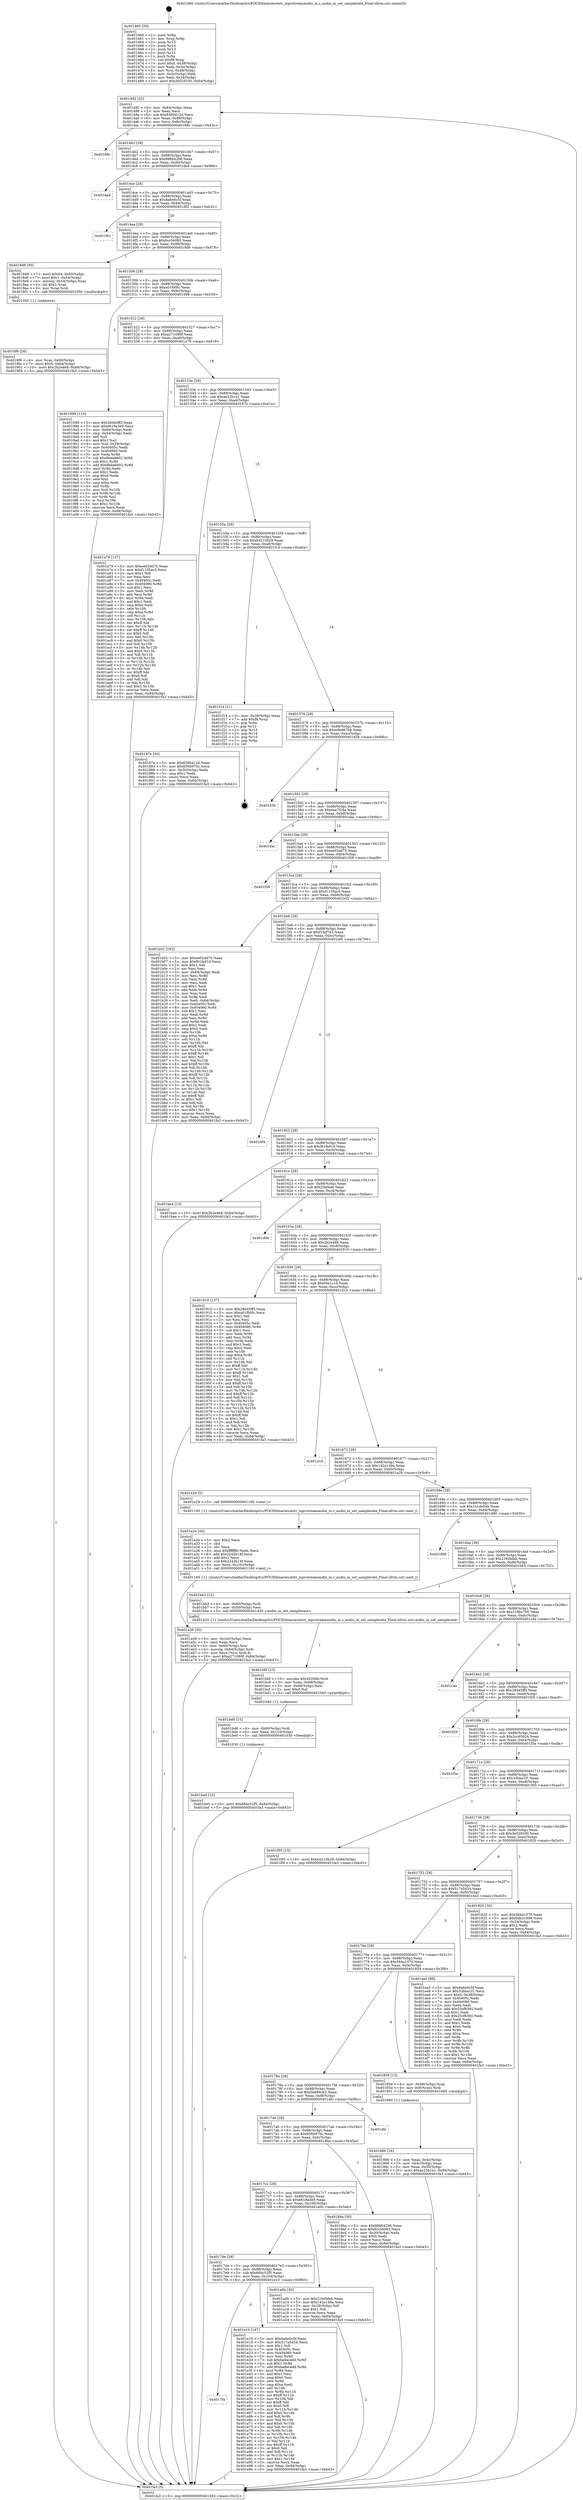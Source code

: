 digraph "0x401460" {
  label = "0x401460 (/mnt/c/Users/mathe/Desktop/tcc/POCII/binaries/extr_mpvstreamaudio_in.c_audio_in_set_samplerate_Final-ollvm.out::main(0))"
  labelloc = "t"
  node[shape=record]

  Entry [label="",width=0.3,height=0.3,shape=circle,fillcolor=black,style=filled]
  "0x401492" [label="{
     0x401492 [32]\l
     | [instrs]\l
     &nbsp;&nbsp;0x401492 \<+6\>: mov -0x84(%rbp),%eax\l
     &nbsp;&nbsp;0x401498 \<+2\>: mov %eax,%ecx\l
     &nbsp;&nbsp;0x40149a \<+6\>: sub $0x8380412d,%ecx\l
     &nbsp;&nbsp;0x4014a0 \<+6\>: mov %eax,-0x88(%rbp)\l
     &nbsp;&nbsp;0x4014a6 \<+6\>: mov %ecx,-0x8c(%rbp)\l
     &nbsp;&nbsp;0x4014ac \<+6\>: je 000000000040189c \<main+0x43c\>\l
  }"]
  "0x40189c" [label="{
     0x40189c\l
  }", style=dashed]
  "0x4014b2" [label="{
     0x4014b2 [28]\l
     | [instrs]\l
     &nbsp;&nbsp;0x4014b2 \<+5\>: jmp 00000000004014b7 \<main+0x57\>\l
     &nbsp;&nbsp;0x4014b7 \<+6\>: mov -0x88(%rbp),%eax\l
     &nbsp;&nbsp;0x4014bd \<+5\>: sub $0x89804296,%eax\l
     &nbsp;&nbsp;0x4014c2 \<+6\>: mov %eax,-0x90(%rbp)\l
     &nbsp;&nbsp;0x4014c8 \<+6\>: je 0000000000401ded \<main+0x98d\>\l
  }"]
  Exit [label="",width=0.3,height=0.3,shape=circle,fillcolor=black,style=filled,peripheries=2]
  "0x401ded" [label="{
     0x401ded\l
  }", style=dashed]
  "0x4014ce" [label="{
     0x4014ce [28]\l
     | [instrs]\l
     &nbsp;&nbsp;0x4014ce \<+5\>: jmp 00000000004014d3 \<main+0x73\>\l
     &nbsp;&nbsp;0x4014d3 \<+6\>: mov -0x88(%rbp),%eax\l
     &nbsp;&nbsp;0x4014d9 \<+5\>: sub $0x8a6e0c5f,%eax\l
     &nbsp;&nbsp;0x4014de \<+6\>: mov %eax,-0x94(%rbp)\l
     &nbsp;&nbsp;0x4014e4 \<+6\>: je 0000000000401f92 \<main+0xb32\>\l
  }"]
  "0x4017fa" [label="{
     0x4017fa\l
  }", style=dashed]
  "0x401f92" [label="{
     0x401f92\l
  }", style=dashed]
  "0x4014ea" [label="{
     0x4014ea [28]\l
     | [instrs]\l
     &nbsp;&nbsp;0x4014ea \<+5\>: jmp 00000000004014ef \<main+0x8f\>\l
     &nbsp;&nbsp;0x4014ef \<+6\>: mov -0x88(%rbp),%eax\l
     &nbsp;&nbsp;0x4014f5 \<+5\>: sub $0x8cc56085,%eax\l
     &nbsp;&nbsp;0x4014fa \<+6\>: mov %eax,-0x98(%rbp)\l
     &nbsp;&nbsp;0x401500 \<+6\>: je 00000000004018d8 \<main+0x478\>\l
  }"]
  "0x401e10" [label="{
     0x401e10 [147]\l
     | [instrs]\l
     &nbsp;&nbsp;0x401e10 \<+5\>: mov $0x8a6e0c5f,%eax\l
     &nbsp;&nbsp;0x401e15 \<+5\>: mov $0x517a5454,%ecx\l
     &nbsp;&nbsp;0x401e1a \<+2\>: mov $0x1,%dl\l
     &nbsp;&nbsp;0x401e1c \<+7\>: mov 0x40405c,%esi\l
     &nbsp;&nbsp;0x401e23 \<+7\>: mov 0x404060,%edi\l
     &nbsp;&nbsp;0x401e2a \<+3\>: mov %esi,%r8d\l
     &nbsp;&nbsp;0x401e2d \<+7\>: sub $0xba8acedd,%r8d\l
     &nbsp;&nbsp;0x401e34 \<+4\>: sub $0x1,%r8d\l
     &nbsp;&nbsp;0x401e38 \<+7\>: add $0xba8acedd,%r8d\l
     &nbsp;&nbsp;0x401e3f \<+4\>: imul %r8d,%esi\l
     &nbsp;&nbsp;0x401e43 \<+3\>: and $0x1,%esi\l
     &nbsp;&nbsp;0x401e46 \<+3\>: cmp $0x0,%esi\l
     &nbsp;&nbsp;0x401e49 \<+4\>: sete %r9b\l
     &nbsp;&nbsp;0x401e4d \<+3\>: cmp $0xa,%edi\l
     &nbsp;&nbsp;0x401e50 \<+4\>: setl %r10b\l
     &nbsp;&nbsp;0x401e54 \<+3\>: mov %r9b,%r11b\l
     &nbsp;&nbsp;0x401e57 \<+4\>: xor $0xff,%r11b\l
     &nbsp;&nbsp;0x401e5b \<+3\>: mov %r10b,%bl\l
     &nbsp;&nbsp;0x401e5e \<+3\>: xor $0xff,%bl\l
     &nbsp;&nbsp;0x401e61 \<+3\>: xor $0x0,%dl\l
     &nbsp;&nbsp;0x401e64 \<+3\>: mov %r11b,%r14b\l
     &nbsp;&nbsp;0x401e67 \<+4\>: and $0x0,%r14b\l
     &nbsp;&nbsp;0x401e6b \<+3\>: and %dl,%r9b\l
     &nbsp;&nbsp;0x401e6e \<+3\>: mov %bl,%r15b\l
     &nbsp;&nbsp;0x401e71 \<+4\>: and $0x0,%r15b\l
     &nbsp;&nbsp;0x401e75 \<+3\>: and %dl,%r10b\l
     &nbsp;&nbsp;0x401e78 \<+3\>: or %r9b,%r14b\l
     &nbsp;&nbsp;0x401e7b \<+3\>: or %r10b,%r15b\l
     &nbsp;&nbsp;0x401e7e \<+3\>: xor %r15b,%r14b\l
     &nbsp;&nbsp;0x401e81 \<+3\>: or %bl,%r11b\l
     &nbsp;&nbsp;0x401e84 \<+4\>: xor $0xff,%r11b\l
     &nbsp;&nbsp;0x401e88 \<+3\>: or $0x0,%dl\l
     &nbsp;&nbsp;0x401e8b \<+3\>: and %dl,%r11b\l
     &nbsp;&nbsp;0x401e8e \<+3\>: or %r11b,%r14b\l
     &nbsp;&nbsp;0x401e91 \<+4\>: test $0x1,%r14b\l
     &nbsp;&nbsp;0x401e95 \<+3\>: cmovne %ecx,%eax\l
     &nbsp;&nbsp;0x401e98 \<+6\>: mov %eax,-0x84(%rbp)\l
     &nbsp;&nbsp;0x401e9e \<+5\>: jmp 0000000000401fa3 \<main+0xb43\>\l
  }"]
  "0x4018d8" [label="{
     0x4018d8 [30]\l
     | [instrs]\l
     &nbsp;&nbsp;0x4018d8 \<+7\>: movl $0x64,-0x50(%rbp)\l
     &nbsp;&nbsp;0x4018df \<+7\>: movl $0x1,-0x54(%rbp)\l
     &nbsp;&nbsp;0x4018e6 \<+4\>: movslq -0x54(%rbp),%rax\l
     &nbsp;&nbsp;0x4018ea \<+4\>: shl $0x2,%rax\l
     &nbsp;&nbsp;0x4018ee \<+3\>: mov %rax,%rdi\l
     &nbsp;&nbsp;0x4018f1 \<+5\>: call 0000000000401050 \<malloc@plt\>\l
     | [calls]\l
     &nbsp;&nbsp;0x401050 \{1\} (unknown)\l
  }"]
  "0x401506" [label="{
     0x401506 [28]\l
     | [instrs]\l
     &nbsp;&nbsp;0x401506 \<+5\>: jmp 000000000040150b \<main+0xab\>\l
     &nbsp;&nbsp;0x40150b \<+6\>: mov -0x88(%rbp),%eax\l
     &nbsp;&nbsp;0x401511 \<+5\>: sub $0xa01f00fc,%eax\l
     &nbsp;&nbsp;0x401516 \<+6\>: mov %eax,-0x9c(%rbp)\l
     &nbsp;&nbsp;0x40151c \<+6\>: je 0000000000401999 \<main+0x539\>\l
  }"]
  "0x401be5" [label="{
     0x401be5 [15]\l
     | [instrs]\l
     &nbsp;&nbsp;0x401be5 \<+10\>: movl $0x66bc52f5,-0x84(%rbp)\l
     &nbsp;&nbsp;0x401bef \<+5\>: jmp 0000000000401fa3 \<main+0xb43\>\l
  }"]
  "0x401999" [label="{
     0x401999 [114]\l
     | [instrs]\l
     &nbsp;&nbsp;0x401999 \<+5\>: mov $0x28d45ff3,%eax\l
     &nbsp;&nbsp;0x40199e \<+5\>: mov $0x6618e3e9,%ecx\l
     &nbsp;&nbsp;0x4019a3 \<+3\>: mov -0x64(%rbp),%edx\l
     &nbsp;&nbsp;0x4019a6 \<+3\>: cmp -0x54(%rbp),%edx\l
     &nbsp;&nbsp;0x4019a9 \<+4\>: setl %sil\l
     &nbsp;&nbsp;0x4019ad \<+4\>: and $0x1,%sil\l
     &nbsp;&nbsp;0x4019b1 \<+4\>: mov %sil,-0x29(%rbp)\l
     &nbsp;&nbsp;0x4019b5 \<+7\>: mov 0x40405c,%edx\l
     &nbsp;&nbsp;0x4019bc \<+7\>: mov 0x404060,%edi\l
     &nbsp;&nbsp;0x4019c3 \<+3\>: mov %edx,%r8d\l
     &nbsp;&nbsp;0x4019c6 \<+7\>: sub $0x8bea6602,%r8d\l
     &nbsp;&nbsp;0x4019cd \<+4\>: sub $0x1,%r8d\l
     &nbsp;&nbsp;0x4019d1 \<+7\>: add $0x8bea6602,%r8d\l
     &nbsp;&nbsp;0x4019d8 \<+4\>: imul %r8d,%edx\l
     &nbsp;&nbsp;0x4019dc \<+3\>: and $0x1,%edx\l
     &nbsp;&nbsp;0x4019df \<+3\>: cmp $0x0,%edx\l
     &nbsp;&nbsp;0x4019e2 \<+4\>: sete %sil\l
     &nbsp;&nbsp;0x4019e6 \<+3\>: cmp $0xa,%edi\l
     &nbsp;&nbsp;0x4019e9 \<+4\>: setl %r9b\l
     &nbsp;&nbsp;0x4019ed \<+3\>: mov %sil,%r10b\l
     &nbsp;&nbsp;0x4019f0 \<+3\>: and %r9b,%r10b\l
     &nbsp;&nbsp;0x4019f3 \<+3\>: xor %r9b,%sil\l
     &nbsp;&nbsp;0x4019f6 \<+3\>: or %sil,%r10b\l
     &nbsp;&nbsp;0x4019f9 \<+4\>: test $0x1,%r10b\l
     &nbsp;&nbsp;0x4019fd \<+3\>: cmovne %ecx,%eax\l
     &nbsp;&nbsp;0x401a00 \<+6\>: mov %eax,-0x84(%rbp)\l
     &nbsp;&nbsp;0x401a06 \<+5\>: jmp 0000000000401fa3 \<main+0xb43\>\l
  }"]
  "0x401522" [label="{
     0x401522 [28]\l
     | [instrs]\l
     &nbsp;&nbsp;0x401522 \<+5\>: jmp 0000000000401527 \<main+0xc7\>\l
     &nbsp;&nbsp;0x401527 \<+6\>: mov -0x88(%rbp),%eax\l
     &nbsp;&nbsp;0x40152d \<+5\>: sub $0xa271089f,%eax\l
     &nbsp;&nbsp;0x401532 \<+6\>: mov %eax,-0xa0(%rbp)\l
     &nbsp;&nbsp;0x401538 \<+6\>: je 0000000000401a79 \<main+0x619\>\l
  }"]
  "0x401bd6" [label="{
     0x401bd6 [15]\l
     | [instrs]\l
     &nbsp;&nbsp;0x401bd6 \<+4\>: mov -0x60(%rbp),%rdi\l
     &nbsp;&nbsp;0x401bda \<+6\>: mov %eax,-0x110(%rbp)\l
     &nbsp;&nbsp;0x401be0 \<+5\>: call 0000000000401030 \<free@plt\>\l
     | [calls]\l
     &nbsp;&nbsp;0x401030 \{1\} (unknown)\l
  }"]
  "0x401a79" [label="{
     0x401a79 [137]\l
     | [instrs]\l
     &nbsp;&nbsp;0x401a79 \<+5\>: mov $0xee02dd75,%eax\l
     &nbsp;&nbsp;0x401a7e \<+5\>: mov $0xf1135ac5,%ecx\l
     &nbsp;&nbsp;0x401a83 \<+2\>: mov $0x1,%dl\l
     &nbsp;&nbsp;0x401a85 \<+2\>: xor %esi,%esi\l
     &nbsp;&nbsp;0x401a87 \<+7\>: mov 0x40405c,%edi\l
     &nbsp;&nbsp;0x401a8e \<+8\>: mov 0x404060,%r8d\l
     &nbsp;&nbsp;0x401a96 \<+3\>: sub $0x1,%esi\l
     &nbsp;&nbsp;0x401a99 \<+3\>: mov %edi,%r9d\l
     &nbsp;&nbsp;0x401a9c \<+3\>: add %esi,%r9d\l
     &nbsp;&nbsp;0x401a9f \<+4\>: imul %r9d,%edi\l
     &nbsp;&nbsp;0x401aa3 \<+3\>: and $0x1,%edi\l
     &nbsp;&nbsp;0x401aa6 \<+3\>: cmp $0x0,%edi\l
     &nbsp;&nbsp;0x401aa9 \<+4\>: sete %r10b\l
     &nbsp;&nbsp;0x401aad \<+4\>: cmp $0xa,%r8d\l
     &nbsp;&nbsp;0x401ab1 \<+4\>: setl %r11b\l
     &nbsp;&nbsp;0x401ab5 \<+3\>: mov %r10b,%bl\l
     &nbsp;&nbsp;0x401ab8 \<+3\>: xor $0xff,%bl\l
     &nbsp;&nbsp;0x401abb \<+3\>: mov %r11b,%r14b\l
     &nbsp;&nbsp;0x401abe \<+4\>: xor $0xff,%r14b\l
     &nbsp;&nbsp;0x401ac2 \<+3\>: xor $0x0,%dl\l
     &nbsp;&nbsp;0x401ac5 \<+3\>: mov %bl,%r15b\l
     &nbsp;&nbsp;0x401ac8 \<+4\>: and $0x0,%r15b\l
     &nbsp;&nbsp;0x401acc \<+3\>: and %dl,%r10b\l
     &nbsp;&nbsp;0x401acf \<+3\>: mov %r14b,%r12b\l
     &nbsp;&nbsp;0x401ad2 \<+4\>: and $0x0,%r12b\l
     &nbsp;&nbsp;0x401ad6 \<+3\>: and %dl,%r11b\l
     &nbsp;&nbsp;0x401ad9 \<+3\>: or %r10b,%r15b\l
     &nbsp;&nbsp;0x401adc \<+3\>: or %r11b,%r12b\l
     &nbsp;&nbsp;0x401adf \<+3\>: xor %r12b,%r15b\l
     &nbsp;&nbsp;0x401ae2 \<+3\>: or %r14b,%bl\l
     &nbsp;&nbsp;0x401ae5 \<+3\>: xor $0xff,%bl\l
     &nbsp;&nbsp;0x401ae8 \<+3\>: or $0x0,%dl\l
     &nbsp;&nbsp;0x401aeb \<+2\>: and %dl,%bl\l
     &nbsp;&nbsp;0x401aed \<+3\>: or %bl,%r15b\l
     &nbsp;&nbsp;0x401af0 \<+4\>: test $0x1,%r15b\l
     &nbsp;&nbsp;0x401af4 \<+3\>: cmovne %ecx,%eax\l
     &nbsp;&nbsp;0x401af7 \<+6\>: mov %eax,-0x84(%rbp)\l
     &nbsp;&nbsp;0x401afd \<+5\>: jmp 0000000000401fa3 \<main+0xb43\>\l
  }"]
  "0x40153e" [label="{
     0x40153e [28]\l
     | [instrs]\l
     &nbsp;&nbsp;0x40153e \<+5\>: jmp 0000000000401543 \<main+0xe3\>\l
     &nbsp;&nbsp;0x401543 \<+6\>: mov -0x88(%rbp),%eax\l
     &nbsp;&nbsp;0x401549 \<+5\>: sub $0xae22b1e1,%eax\l
     &nbsp;&nbsp;0x40154e \<+6\>: mov %eax,-0xa4(%rbp)\l
     &nbsp;&nbsp;0x401554 \<+6\>: je 000000000040187e \<main+0x41e\>\l
  }"]
  "0x401bbf" [label="{
     0x401bbf [23]\l
     | [instrs]\l
     &nbsp;&nbsp;0x401bbf \<+10\>: movabs $0x4020d6,%rdi\l
     &nbsp;&nbsp;0x401bc9 \<+3\>: mov %eax,-0x68(%rbp)\l
     &nbsp;&nbsp;0x401bcc \<+3\>: mov -0x68(%rbp),%esi\l
     &nbsp;&nbsp;0x401bcf \<+2\>: mov $0x0,%al\l
     &nbsp;&nbsp;0x401bd1 \<+5\>: call 0000000000401040 \<printf@plt\>\l
     | [calls]\l
     &nbsp;&nbsp;0x401040 \{1\} (unknown)\l
  }"]
  "0x40187e" [label="{
     0x40187e [30]\l
     | [instrs]\l
     &nbsp;&nbsp;0x40187e \<+5\>: mov $0x8380412d,%eax\l
     &nbsp;&nbsp;0x401883 \<+5\>: mov $0x656b970c,%ecx\l
     &nbsp;&nbsp;0x401888 \<+3\>: mov -0x30(%rbp),%edx\l
     &nbsp;&nbsp;0x40188b \<+3\>: cmp $0x1,%edx\l
     &nbsp;&nbsp;0x40188e \<+3\>: cmovl %ecx,%eax\l
     &nbsp;&nbsp;0x401891 \<+6\>: mov %eax,-0x84(%rbp)\l
     &nbsp;&nbsp;0x401897 \<+5\>: jmp 0000000000401fa3 \<main+0xb43\>\l
  }"]
  "0x40155a" [label="{
     0x40155a [28]\l
     | [instrs]\l
     &nbsp;&nbsp;0x40155a \<+5\>: jmp 000000000040155f \<main+0xff\>\l
     &nbsp;&nbsp;0x40155f \<+6\>: mov -0x88(%rbp),%eax\l
     &nbsp;&nbsp;0x401565 \<+5\>: sub $0xb4210b29,%eax\l
     &nbsp;&nbsp;0x40156a \<+6\>: mov %eax,-0xa8(%rbp)\l
     &nbsp;&nbsp;0x401570 \<+6\>: je 0000000000401f14 \<main+0xab4\>\l
  }"]
  "0x401a56" [label="{
     0x401a56 [35]\l
     | [instrs]\l
     &nbsp;&nbsp;0x401a56 \<+6\>: mov -0x10c(%rbp),%ecx\l
     &nbsp;&nbsp;0x401a5c \<+3\>: imul %eax,%ecx\l
     &nbsp;&nbsp;0x401a5f \<+4\>: mov -0x60(%rbp),%rsi\l
     &nbsp;&nbsp;0x401a63 \<+4\>: movslq -0x64(%rbp),%rdi\l
     &nbsp;&nbsp;0x401a67 \<+3\>: mov %ecx,(%rsi,%rdi,4)\l
     &nbsp;&nbsp;0x401a6a \<+10\>: movl $0xa271089f,-0x84(%rbp)\l
     &nbsp;&nbsp;0x401a74 \<+5\>: jmp 0000000000401fa3 \<main+0xb43\>\l
  }"]
  "0x401f14" [label="{
     0x401f14 [21]\l
     | [instrs]\l
     &nbsp;&nbsp;0x401f14 \<+3\>: mov -0x38(%rbp),%eax\l
     &nbsp;&nbsp;0x401f17 \<+7\>: add $0xf8,%rsp\l
     &nbsp;&nbsp;0x401f1e \<+1\>: pop %rbx\l
     &nbsp;&nbsp;0x401f1f \<+2\>: pop %r12\l
     &nbsp;&nbsp;0x401f21 \<+2\>: pop %r13\l
     &nbsp;&nbsp;0x401f23 \<+2\>: pop %r14\l
     &nbsp;&nbsp;0x401f25 \<+2\>: pop %r15\l
     &nbsp;&nbsp;0x401f27 \<+1\>: pop %rbp\l
     &nbsp;&nbsp;0x401f28 \<+1\>: ret\l
  }"]
  "0x401576" [label="{
     0x401576 [28]\l
     | [instrs]\l
     &nbsp;&nbsp;0x401576 \<+5\>: jmp 000000000040157b \<main+0x11b\>\l
     &nbsp;&nbsp;0x40157b \<+6\>: mov -0x88(%rbp),%eax\l
     &nbsp;&nbsp;0x401581 \<+5\>: sub $0xc8b967bb,%eax\l
     &nbsp;&nbsp;0x401586 \<+6\>: mov %eax,-0xac(%rbp)\l
     &nbsp;&nbsp;0x40158c \<+6\>: je 0000000000401d3b \<main+0x8db\>\l
  }"]
  "0x401a2e" [label="{
     0x401a2e [40]\l
     | [instrs]\l
     &nbsp;&nbsp;0x401a2e \<+5\>: mov $0x2,%ecx\l
     &nbsp;&nbsp;0x401a33 \<+1\>: cltd\l
     &nbsp;&nbsp;0x401a34 \<+2\>: idiv %ecx\l
     &nbsp;&nbsp;0x401a36 \<+6\>: imul $0xfffffffe,%edx,%ecx\l
     &nbsp;&nbsp;0x401a3c \<+6\>: add $0x2242b14f,%ecx\l
     &nbsp;&nbsp;0x401a42 \<+3\>: add $0x1,%ecx\l
     &nbsp;&nbsp;0x401a45 \<+6\>: sub $0x2242b14f,%ecx\l
     &nbsp;&nbsp;0x401a4b \<+6\>: mov %ecx,-0x10c(%rbp)\l
     &nbsp;&nbsp;0x401a51 \<+5\>: call 0000000000401160 \<next_i\>\l
     | [calls]\l
     &nbsp;&nbsp;0x401160 \{1\} (/mnt/c/Users/mathe/Desktop/tcc/POCII/binaries/extr_mpvstreamaudio_in.c_audio_in_set_samplerate_Final-ollvm.out::next_i)\l
  }"]
  "0x401d3b" [label="{
     0x401d3b\l
  }", style=dashed]
  "0x401592" [label="{
     0x401592 [28]\l
     | [instrs]\l
     &nbsp;&nbsp;0x401592 \<+5\>: jmp 0000000000401597 \<main+0x137\>\l
     &nbsp;&nbsp;0x401597 \<+6\>: mov -0x88(%rbp),%eax\l
     &nbsp;&nbsp;0x40159d \<+5\>: sub $0xdaa7f18a,%eax\l
     &nbsp;&nbsp;0x4015a2 \<+6\>: mov %eax,-0xb0(%rbp)\l
     &nbsp;&nbsp;0x4015a8 \<+6\>: je 0000000000401dac \<main+0x94c\>\l
  }"]
  "0x4017de" [label="{
     0x4017de [28]\l
     | [instrs]\l
     &nbsp;&nbsp;0x4017de \<+5\>: jmp 00000000004017e3 \<main+0x383\>\l
     &nbsp;&nbsp;0x4017e3 \<+6\>: mov -0x88(%rbp),%eax\l
     &nbsp;&nbsp;0x4017e9 \<+5\>: sub $0x66bc52f5,%eax\l
     &nbsp;&nbsp;0x4017ee \<+6\>: mov %eax,-0x104(%rbp)\l
     &nbsp;&nbsp;0x4017f4 \<+6\>: je 0000000000401e10 \<main+0x9b0\>\l
  }"]
  "0x401dac" [label="{
     0x401dac\l
  }", style=dashed]
  "0x4015ae" [label="{
     0x4015ae [28]\l
     | [instrs]\l
     &nbsp;&nbsp;0x4015ae \<+5\>: jmp 00000000004015b3 \<main+0x153\>\l
     &nbsp;&nbsp;0x4015b3 \<+6\>: mov -0x88(%rbp),%eax\l
     &nbsp;&nbsp;0x4015b9 \<+5\>: sub $0xee02dd75,%eax\l
     &nbsp;&nbsp;0x4015be \<+6\>: mov %eax,-0xb4(%rbp)\l
     &nbsp;&nbsp;0x4015c4 \<+6\>: je 0000000000401f38 \<main+0xad8\>\l
  }"]
  "0x401a0b" [label="{
     0x401a0b [30]\l
     | [instrs]\l
     &nbsp;&nbsp;0x401a0b \<+5\>: mov $0x2160bfab,%eax\l
     &nbsp;&nbsp;0x401a10 \<+5\>: mov $0x142a149a,%ecx\l
     &nbsp;&nbsp;0x401a15 \<+3\>: mov -0x29(%rbp),%dl\l
     &nbsp;&nbsp;0x401a18 \<+3\>: test $0x1,%dl\l
     &nbsp;&nbsp;0x401a1b \<+3\>: cmovne %ecx,%eax\l
     &nbsp;&nbsp;0x401a1e \<+6\>: mov %eax,-0x84(%rbp)\l
     &nbsp;&nbsp;0x401a24 \<+5\>: jmp 0000000000401fa3 \<main+0xb43\>\l
  }"]
  "0x401f38" [label="{
     0x401f38\l
  }", style=dashed]
  "0x4015ca" [label="{
     0x4015ca [28]\l
     | [instrs]\l
     &nbsp;&nbsp;0x4015ca \<+5\>: jmp 00000000004015cf \<main+0x16f\>\l
     &nbsp;&nbsp;0x4015cf \<+6\>: mov -0x88(%rbp),%eax\l
     &nbsp;&nbsp;0x4015d5 \<+5\>: sub $0xf1135ac5,%eax\l
     &nbsp;&nbsp;0x4015da \<+6\>: mov %eax,-0xb8(%rbp)\l
     &nbsp;&nbsp;0x4015e0 \<+6\>: je 0000000000401b02 \<main+0x6a2\>\l
  }"]
  "0x4018f6" [label="{
     0x4018f6 [26]\l
     | [instrs]\l
     &nbsp;&nbsp;0x4018f6 \<+4\>: mov %rax,-0x60(%rbp)\l
     &nbsp;&nbsp;0x4018fa \<+7\>: movl $0x0,-0x64(%rbp)\l
     &nbsp;&nbsp;0x401901 \<+10\>: movl $0x2b2e468,-0x84(%rbp)\l
     &nbsp;&nbsp;0x40190b \<+5\>: jmp 0000000000401fa3 \<main+0xb43\>\l
  }"]
  "0x401b02" [label="{
     0x401b02 [162]\l
     | [instrs]\l
     &nbsp;&nbsp;0x401b02 \<+5\>: mov $0xee02dd75,%eax\l
     &nbsp;&nbsp;0x401b07 \<+5\>: mov $0xf61fa91d,%ecx\l
     &nbsp;&nbsp;0x401b0c \<+2\>: mov $0x1,%dl\l
     &nbsp;&nbsp;0x401b0e \<+2\>: xor %esi,%esi\l
     &nbsp;&nbsp;0x401b10 \<+3\>: mov -0x64(%rbp),%edi\l
     &nbsp;&nbsp;0x401b13 \<+3\>: mov %esi,%r8d\l
     &nbsp;&nbsp;0x401b16 \<+3\>: sub %edi,%r8d\l
     &nbsp;&nbsp;0x401b19 \<+2\>: mov %esi,%edi\l
     &nbsp;&nbsp;0x401b1b \<+3\>: sub $0x1,%edi\l
     &nbsp;&nbsp;0x401b1e \<+3\>: add %edi,%r8d\l
     &nbsp;&nbsp;0x401b21 \<+2\>: mov %esi,%edi\l
     &nbsp;&nbsp;0x401b23 \<+3\>: sub %r8d,%edi\l
     &nbsp;&nbsp;0x401b26 \<+3\>: mov %edi,-0x64(%rbp)\l
     &nbsp;&nbsp;0x401b29 \<+7\>: mov 0x40405c,%edi\l
     &nbsp;&nbsp;0x401b30 \<+8\>: mov 0x404060,%r8d\l
     &nbsp;&nbsp;0x401b38 \<+3\>: sub $0x1,%esi\l
     &nbsp;&nbsp;0x401b3b \<+3\>: mov %edi,%r9d\l
     &nbsp;&nbsp;0x401b3e \<+3\>: add %esi,%r9d\l
     &nbsp;&nbsp;0x401b41 \<+4\>: imul %r9d,%edi\l
     &nbsp;&nbsp;0x401b45 \<+3\>: and $0x1,%edi\l
     &nbsp;&nbsp;0x401b48 \<+3\>: cmp $0x0,%edi\l
     &nbsp;&nbsp;0x401b4b \<+4\>: sete %r10b\l
     &nbsp;&nbsp;0x401b4f \<+4\>: cmp $0xa,%r8d\l
     &nbsp;&nbsp;0x401b53 \<+4\>: setl %r11b\l
     &nbsp;&nbsp;0x401b57 \<+3\>: mov %r10b,%bl\l
     &nbsp;&nbsp;0x401b5a \<+3\>: xor $0xff,%bl\l
     &nbsp;&nbsp;0x401b5d \<+3\>: mov %r11b,%r14b\l
     &nbsp;&nbsp;0x401b60 \<+4\>: xor $0xff,%r14b\l
     &nbsp;&nbsp;0x401b64 \<+3\>: xor $0x1,%dl\l
     &nbsp;&nbsp;0x401b67 \<+3\>: mov %bl,%r15b\l
     &nbsp;&nbsp;0x401b6a \<+4\>: and $0xff,%r15b\l
     &nbsp;&nbsp;0x401b6e \<+3\>: and %dl,%r10b\l
     &nbsp;&nbsp;0x401b71 \<+3\>: mov %r14b,%r12b\l
     &nbsp;&nbsp;0x401b74 \<+4\>: and $0xff,%r12b\l
     &nbsp;&nbsp;0x401b78 \<+3\>: and %dl,%r11b\l
     &nbsp;&nbsp;0x401b7b \<+3\>: or %r10b,%r15b\l
     &nbsp;&nbsp;0x401b7e \<+3\>: or %r11b,%r12b\l
     &nbsp;&nbsp;0x401b81 \<+3\>: xor %r12b,%r15b\l
     &nbsp;&nbsp;0x401b84 \<+3\>: or %r14b,%bl\l
     &nbsp;&nbsp;0x401b87 \<+3\>: xor $0xff,%bl\l
     &nbsp;&nbsp;0x401b8a \<+3\>: or $0x1,%dl\l
     &nbsp;&nbsp;0x401b8d \<+2\>: and %dl,%bl\l
     &nbsp;&nbsp;0x401b8f \<+3\>: or %bl,%r15b\l
     &nbsp;&nbsp;0x401b92 \<+4\>: test $0x1,%r15b\l
     &nbsp;&nbsp;0x401b96 \<+3\>: cmovne %ecx,%eax\l
     &nbsp;&nbsp;0x401b99 \<+6\>: mov %eax,-0x84(%rbp)\l
     &nbsp;&nbsp;0x401b9f \<+5\>: jmp 0000000000401fa3 \<main+0xb43\>\l
  }"]
  "0x4015e6" [label="{
     0x4015e6 [28]\l
     | [instrs]\l
     &nbsp;&nbsp;0x4015e6 \<+5\>: jmp 00000000004015eb \<main+0x18b\>\l
     &nbsp;&nbsp;0x4015eb \<+6\>: mov -0x88(%rbp),%eax\l
     &nbsp;&nbsp;0x4015f1 \<+5\>: sub $0xf1faf743,%eax\l
     &nbsp;&nbsp;0x4015f6 \<+6\>: mov %eax,-0xbc(%rbp)\l
     &nbsp;&nbsp;0x4015fc \<+6\>: je 0000000000401bf4 \<main+0x794\>\l
  }"]
  "0x4017c2" [label="{
     0x4017c2 [28]\l
     | [instrs]\l
     &nbsp;&nbsp;0x4017c2 \<+5\>: jmp 00000000004017c7 \<main+0x367\>\l
     &nbsp;&nbsp;0x4017c7 \<+6\>: mov -0x88(%rbp),%eax\l
     &nbsp;&nbsp;0x4017cd \<+5\>: sub $0x6618e3e9,%eax\l
     &nbsp;&nbsp;0x4017d2 \<+6\>: mov %eax,-0x100(%rbp)\l
     &nbsp;&nbsp;0x4017d8 \<+6\>: je 0000000000401a0b \<main+0x5ab\>\l
  }"]
  "0x401bf4" [label="{
     0x401bf4\l
  }", style=dashed]
  "0x401602" [label="{
     0x401602 [28]\l
     | [instrs]\l
     &nbsp;&nbsp;0x401602 \<+5\>: jmp 0000000000401607 \<main+0x1a7\>\l
     &nbsp;&nbsp;0x401607 \<+6\>: mov -0x88(%rbp),%eax\l
     &nbsp;&nbsp;0x40160d \<+5\>: sub $0xf61fa91d,%eax\l
     &nbsp;&nbsp;0x401612 \<+6\>: mov %eax,-0xc0(%rbp)\l
     &nbsp;&nbsp;0x401618 \<+6\>: je 0000000000401ba4 \<main+0x744\>\l
  }"]
  "0x4018ba" [label="{
     0x4018ba [30]\l
     | [instrs]\l
     &nbsp;&nbsp;0x4018ba \<+5\>: mov $0x89804296,%eax\l
     &nbsp;&nbsp;0x4018bf \<+5\>: mov $0x8cc56085,%ecx\l
     &nbsp;&nbsp;0x4018c4 \<+3\>: mov -0x30(%rbp),%edx\l
     &nbsp;&nbsp;0x4018c7 \<+3\>: cmp $0x0,%edx\l
     &nbsp;&nbsp;0x4018ca \<+3\>: cmove %ecx,%eax\l
     &nbsp;&nbsp;0x4018cd \<+6\>: mov %eax,-0x84(%rbp)\l
     &nbsp;&nbsp;0x4018d3 \<+5\>: jmp 0000000000401fa3 \<main+0xb43\>\l
  }"]
  "0x401ba4" [label="{
     0x401ba4 [15]\l
     | [instrs]\l
     &nbsp;&nbsp;0x401ba4 \<+10\>: movl $0x2b2e468,-0x84(%rbp)\l
     &nbsp;&nbsp;0x401bae \<+5\>: jmp 0000000000401fa3 \<main+0xb43\>\l
  }"]
  "0x40161e" [label="{
     0x40161e [28]\l
     | [instrs]\l
     &nbsp;&nbsp;0x40161e \<+5\>: jmp 0000000000401623 \<main+0x1c3\>\l
     &nbsp;&nbsp;0x401623 \<+6\>: mov -0x88(%rbp),%eax\l
     &nbsp;&nbsp;0x401629 \<+5\>: sub $0x25ef4a6,%eax\l
     &nbsp;&nbsp;0x40162e \<+6\>: mov %eax,-0xc4(%rbp)\l
     &nbsp;&nbsp;0x401634 \<+6\>: je 0000000000401d0e \<main+0x8ae\>\l
  }"]
  "0x4017a6" [label="{
     0x4017a6 [28]\l
     | [instrs]\l
     &nbsp;&nbsp;0x4017a6 \<+5\>: jmp 00000000004017ab \<main+0x34b\>\l
     &nbsp;&nbsp;0x4017ab \<+6\>: mov -0x88(%rbp),%eax\l
     &nbsp;&nbsp;0x4017b1 \<+5\>: sub $0x656b970c,%eax\l
     &nbsp;&nbsp;0x4017b6 \<+6\>: mov %eax,-0xfc(%rbp)\l
     &nbsp;&nbsp;0x4017bc \<+6\>: je 00000000004018ba \<main+0x45a\>\l
  }"]
  "0x401d0e" [label="{
     0x401d0e\l
  }", style=dashed]
  "0x40163a" [label="{
     0x40163a [28]\l
     | [instrs]\l
     &nbsp;&nbsp;0x40163a \<+5\>: jmp 000000000040163f \<main+0x1df\>\l
     &nbsp;&nbsp;0x40163f \<+6\>: mov -0x88(%rbp),%eax\l
     &nbsp;&nbsp;0x401645 \<+5\>: sub $0x2b2e468,%eax\l
     &nbsp;&nbsp;0x40164a \<+6\>: mov %eax,-0xc8(%rbp)\l
     &nbsp;&nbsp;0x401650 \<+6\>: je 0000000000401910 \<main+0x4b0\>\l
  }"]
  "0x401dfc" [label="{
     0x401dfc\l
  }", style=dashed]
  "0x401910" [label="{
     0x401910 [137]\l
     | [instrs]\l
     &nbsp;&nbsp;0x401910 \<+5\>: mov $0x28d45ff3,%eax\l
     &nbsp;&nbsp;0x401915 \<+5\>: mov $0xa01f00fc,%ecx\l
     &nbsp;&nbsp;0x40191a \<+2\>: mov $0x1,%dl\l
     &nbsp;&nbsp;0x40191c \<+2\>: xor %esi,%esi\l
     &nbsp;&nbsp;0x40191e \<+7\>: mov 0x40405c,%edi\l
     &nbsp;&nbsp;0x401925 \<+8\>: mov 0x404060,%r8d\l
     &nbsp;&nbsp;0x40192d \<+3\>: sub $0x1,%esi\l
     &nbsp;&nbsp;0x401930 \<+3\>: mov %edi,%r9d\l
     &nbsp;&nbsp;0x401933 \<+3\>: add %esi,%r9d\l
     &nbsp;&nbsp;0x401936 \<+4\>: imul %r9d,%edi\l
     &nbsp;&nbsp;0x40193a \<+3\>: and $0x1,%edi\l
     &nbsp;&nbsp;0x40193d \<+3\>: cmp $0x0,%edi\l
     &nbsp;&nbsp;0x401940 \<+4\>: sete %r10b\l
     &nbsp;&nbsp;0x401944 \<+4\>: cmp $0xa,%r8d\l
     &nbsp;&nbsp;0x401948 \<+4\>: setl %r11b\l
     &nbsp;&nbsp;0x40194c \<+3\>: mov %r10b,%bl\l
     &nbsp;&nbsp;0x40194f \<+3\>: xor $0xff,%bl\l
     &nbsp;&nbsp;0x401952 \<+3\>: mov %r11b,%r14b\l
     &nbsp;&nbsp;0x401955 \<+4\>: xor $0xff,%r14b\l
     &nbsp;&nbsp;0x401959 \<+3\>: xor $0x1,%dl\l
     &nbsp;&nbsp;0x40195c \<+3\>: mov %bl,%r15b\l
     &nbsp;&nbsp;0x40195f \<+4\>: and $0xff,%r15b\l
     &nbsp;&nbsp;0x401963 \<+3\>: and %dl,%r10b\l
     &nbsp;&nbsp;0x401966 \<+3\>: mov %r14b,%r12b\l
     &nbsp;&nbsp;0x401969 \<+4\>: and $0xff,%r12b\l
     &nbsp;&nbsp;0x40196d \<+3\>: and %dl,%r11b\l
     &nbsp;&nbsp;0x401970 \<+3\>: or %r10b,%r15b\l
     &nbsp;&nbsp;0x401973 \<+3\>: or %r11b,%r12b\l
     &nbsp;&nbsp;0x401976 \<+3\>: xor %r12b,%r15b\l
     &nbsp;&nbsp;0x401979 \<+3\>: or %r14b,%bl\l
     &nbsp;&nbsp;0x40197c \<+3\>: xor $0xff,%bl\l
     &nbsp;&nbsp;0x40197f \<+3\>: or $0x1,%dl\l
     &nbsp;&nbsp;0x401982 \<+2\>: and %dl,%bl\l
     &nbsp;&nbsp;0x401984 \<+3\>: or %bl,%r15b\l
     &nbsp;&nbsp;0x401987 \<+4\>: test $0x1,%r15b\l
     &nbsp;&nbsp;0x40198b \<+3\>: cmovne %ecx,%eax\l
     &nbsp;&nbsp;0x40198e \<+6\>: mov %eax,-0x84(%rbp)\l
     &nbsp;&nbsp;0x401994 \<+5\>: jmp 0000000000401fa3 \<main+0xb43\>\l
  }"]
  "0x401656" [label="{
     0x401656 [28]\l
     | [instrs]\l
     &nbsp;&nbsp;0x401656 \<+5\>: jmp 000000000040165b \<main+0x1fb\>\l
     &nbsp;&nbsp;0x40165b \<+6\>: mov -0x88(%rbp),%eax\l
     &nbsp;&nbsp;0x401661 \<+5\>: sub $0x60e1c1d,%eax\l
     &nbsp;&nbsp;0x401666 \<+6\>: mov %eax,-0xcc(%rbp)\l
     &nbsp;&nbsp;0x40166c \<+6\>: je 0000000000401d1d \<main+0x8bd\>\l
  }"]
  "0x401866" [label="{
     0x401866 [24]\l
     | [instrs]\l
     &nbsp;&nbsp;0x401866 \<+3\>: mov %eax,-0x4c(%rbp)\l
     &nbsp;&nbsp;0x401869 \<+3\>: mov -0x4c(%rbp),%eax\l
     &nbsp;&nbsp;0x40186c \<+3\>: mov %eax,-0x30(%rbp)\l
     &nbsp;&nbsp;0x40186f \<+10\>: movl $0xae22b1e1,-0x84(%rbp)\l
     &nbsp;&nbsp;0x401879 \<+5\>: jmp 0000000000401fa3 \<main+0xb43\>\l
  }"]
  "0x401d1d" [label="{
     0x401d1d\l
  }", style=dashed]
  "0x401672" [label="{
     0x401672 [28]\l
     | [instrs]\l
     &nbsp;&nbsp;0x401672 \<+5\>: jmp 0000000000401677 \<main+0x217\>\l
     &nbsp;&nbsp;0x401677 \<+6\>: mov -0x88(%rbp),%eax\l
     &nbsp;&nbsp;0x40167d \<+5\>: sub $0x142a149a,%eax\l
     &nbsp;&nbsp;0x401682 \<+6\>: mov %eax,-0xd0(%rbp)\l
     &nbsp;&nbsp;0x401688 \<+6\>: je 0000000000401a29 \<main+0x5c9\>\l
  }"]
  "0x40178a" [label="{
     0x40178a [28]\l
     | [instrs]\l
     &nbsp;&nbsp;0x40178a \<+5\>: jmp 000000000040178f \<main+0x32f\>\l
     &nbsp;&nbsp;0x40178f \<+6\>: mov -0x88(%rbp),%eax\l
     &nbsp;&nbsp;0x401795 \<+5\>: sub $0x5b688c62,%eax\l
     &nbsp;&nbsp;0x40179a \<+6\>: mov %eax,-0xf8(%rbp)\l
     &nbsp;&nbsp;0x4017a0 \<+6\>: je 0000000000401dfc \<main+0x99c\>\l
  }"]
  "0x401a29" [label="{
     0x401a29 [5]\l
     | [instrs]\l
     &nbsp;&nbsp;0x401a29 \<+5\>: call 0000000000401160 \<next_i\>\l
     | [calls]\l
     &nbsp;&nbsp;0x401160 \{1\} (/mnt/c/Users/mathe/Desktop/tcc/POCII/binaries/extr_mpvstreamaudio_in.c_audio_in_set_samplerate_Final-ollvm.out::next_i)\l
  }"]
  "0x40168e" [label="{
     0x40168e [28]\l
     | [instrs]\l
     &nbsp;&nbsp;0x40168e \<+5\>: jmp 0000000000401693 \<main+0x233\>\l
     &nbsp;&nbsp;0x401693 \<+6\>: mov -0x88(%rbp),%eax\l
     &nbsp;&nbsp;0x401699 \<+5\>: sub $0x1e1de04b,%eax\l
     &nbsp;&nbsp;0x40169e \<+6\>: mov %eax,-0xd4(%rbp)\l
     &nbsp;&nbsp;0x4016a4 \<+6\>: je 0000000000401d90 \<main+0x930\>\l
  }"]
  "0x401859" [label="{
     0x401859 [13]\l
     | [instrs]\l
     &nbsp;&nbsp;0x401859 \<+4\>: mov -0x48(%rbp),%rax\l
     &nbsp;&nbsp;0x40185d \<+4\>: mov 0x8(%rax),%rdi\l
     &nbsp;&nbsp;0x401861 \<+5\>: call 0000000000401060 \<atoi@plt\>\l
     | [calls]\l
     &nbsp;&nbsp;0x401060 \{1\} (unknown)\l
  }"]
  "0x401d90" [label="{
     0x401d90\l
  }", style=dashed]
  "0x4016aa" [label="{
     0x4016aa [28]\l
     | [instrs]\l
     &nbsp;&nbsp;0x4016aa \<+5\>: jmp 00000000004016af \<main+0x24f\>\l
     &nbsp;&nbsp;0x4016af \<+6\>: mov -0x88(%rbp),%eax\l
     &nbsp;&nbsp;0x4016b5 \<+5\>: sub $0x2160bfab,%eax\l
     &nbsp;&nbsp;0x4016ba \<+6\>: mov %eax,-0xd8(%rbp)\l
     &nbsp;&nbsp;0x4016c0 \<+6\>: je 0000000000401bb3 \<main+0x753\>\l
  }"]
  "0x40176e" [label="{
     0x40176e [28]\l
     | [instrs]\l
     &nbsp;&nbsp;0x40176e \<+5\>: jmp 0000000000401773 \<main+0x313\>\l
     &nbsp;&nbsp;0x401773 \<+6\>: mov -0x88(%rbp),%eax\l
     &nbsp;&nbsp;0x401779 \<+5\>: sub $0x584a1070,%eax\l
     &nbsp;&nbsp;0x40177e \<+6\>: mov %eax,-0xf4(%rbp)\l
     &nbsp;&nbsp;0x401784 \<+6\>: je 0000000000401859 \<main+0x3f9\>\l
  }"]
  "0x401bb3" [label="{
     0x401bb3 [12]\l
     | [instrs]\l
     &nbsp;&nbsp;0x401bb3 \<+4\>: mov -0x60(%rbp),%rdi\l
     &nbsp;&nbsp;0x401bb7 \<+3\>: mov -0x50(%rbp),%esi\l
     &nbsp;&nbsp;0x401bba \<+5\>: call 0000000000401420 \<audio_in_set_samplerate\>\l
     | [calls]\l
     &nbsp;&nbsp;0x401420 \{1\} (/mnt/c/Users/mathe/Desktop/tcc/POCII/binaries/extr_mpvstreamaudio_in.c_audio_in_set_samplerate_Final-ollvm.out::audio_in_set_samplerate)\l
  }"]
  "0x4016c6" [label="{
     0x4016c6 [28]\l
     | [instrs]\l
     &nbsp;&nbsp;0x4016c6 \<+5\>: jmp 00000000004016cb \<main+0x26b\>\l
     &nbsp;&nbsp;0x4016cb \<+6\>: mov -0x88(%rbp),%eax\l
     &nbsp;&nbsp;0x4016d1 \<+5\>: sub $0x218bc7b0,%eax\l
     &nbsp;&nbsp;0x4016d6 \<+6\>: mov %eax,-0xdc(%rbp)\l
     &nbsp;&nbsp;0x4016dc \<+6\>: je 0000000000401c4a \<main+0x7ea\>\l
  }"]
  "0x401ea3" [label="{
     0x401ea3 [98]\l
     | [instrs]\l
     &nbsp;&nbsp;0x401ea3 \<+5\>: mov $0x8a6e0c5f,%eax\l
     &nbsp;&nbsp;0x401ea8 \<+5\>: mov $0x33bba1f1,%ecx\l
     &nbsp;&nbsp;0x401ead \<+7\>: movl $0x0,-0x38(%rbp)\l
     &nbsp;&nbsp;0x401eb4 \<+7\>: mov 0x40405c,%edx\l
     &nbsp;&nbsp;0x401ebb \<+7\>: mov 0x404060,%esi\l
     &nbsp;&nbsp;0x401ec2 \<+2\>: mov %edx,%edi\l
     &nbsp;&nbsp;0x401ec4 \<+6\>: add $0x25cf8392,%edi\l
     &nbsp;&nbsp;0x401eca \<+3\>: sub $0x1,%edi\l
     &nbsp;&nbsp;0x401ecd \<+6\>: sub $0x25cf8392,%edi\l
     &nbsp;&nbsp;0x401ed3 \<+3\>: imul %edi,%edx\l
     &nbsp;&nbsp;0x401ed6 \<+3\>: and $0x1,%edx\l
     &nbsp;&nbsp;0x401ed9 \<+3\>: cmp $0x0,%edx\l
     &nbsp;&nbsp;0x401edc \<+4\>: sete %r8b\l
     &nbsp;&nbsp;0x401ee0 \<+3\>: cmp $0xa,%esi\l
     &nbsp;&nbsp;0x401ee3 \<+4\>: setl %r9b\l
     &nbsp;&nbsp;0x401ee7 \<+3\>: mov %r8b,%r10b\l
     &nbsp;&nbsp;0x401eea \<+3\>: and %r9b,%r10b\l
     &nbsp;&nbsp;0x401eed \<+3\>: xor %r9b,%r8b\l
     &nbsp;&nbsp;0x401ef0 \<+3\>: or %r8b,%r10b\l
     &nbsp;&nbsp;0x401ef3 \<+4\>: test $0x1,%r10b\l
     &nbsp;&nbsp;0x401ef7 \<+3\>: cmovne %ecx,%eax\l
     &nbsp;&nbsp;0x401efa \<+6\>: mov %eax,-0x84(%rbp)\l
     &nbsp;&nbsp;0x401f00 \<+5\>: jmp 0000000000401fa3 \<main+0xb43\>\l
  }"]
  "0x401c4a" [label="{
     0x401c4a\l
  }", style=dashed]
  "0x4016e2" [label="{
     0x4016e2 [28]\l
     | [instrs]\l
     &nbsp;&nbsp;0x4016e2 \<+5\>: jmp 00000000004016e7 \<main+0x287\>\l
     &nbsp;&nbsp;0x4016e7 \<+6\>: mov -0x88(%rbp),%eax\l
     &nbsp;&nbsp;0x4016ed \<+5\>: sub $0x28d45ff3,%eax\l
     &nbsp;&nbsp;0x4016f2 \<+6\>: mov %eax,-0xe0(%rbp)\l
     &nbsp;&nbsp;0x4016f8 \<+6\>: je 0000000000401f29 \<main+0xac9\>\l
  }"]
  "0x401460" [label="{
     0x401460 [50]\l
     | [instrs]\l
     &nbsp;&nbsp;0x401460 \<+1\>: push %rbp\l
     &nbsp;&nbsp;0x401461 \<+3\>: mov %rsp,%rbp\l
     &nbsp;&nbsp;0x401464 \<+2\>: push %r15\l
     &nbsp;&nbsp;0x401466 \<+2\>: push %r14\l
     &nbsp;&nbsp;0x401468 \<+2\>: push %r13\l
     &nbsp;&nbsp;0x40146a \<+2\>: push %r12\l
     &nbsp;&nbsp;0x40146c \<+1\>: push %rbx\l
     &nbsp;&nbsp;0x40146d \<+7\>: sub $0xf8,%rsp\l
     &nbsp;&nbsp;0x401474 \<+7\>: movl $0x0,-0x38(%rbp)\l
     &nbsp;&nbsp;0x40147b \<+3\>: mov %edi,-0x3c(%rbp)\l
     &nbsp;&nbsp;0x40147e \<+4\>: mov %rsi,-0x48(%rbp)\l
     &nbsp;&nbsp;0x401482 \<+3\>: mov -0x3c(%rbp),%edi\l
     &nbsp;&nbsp;0x401485 \<+3\>: mov %edi,-0x34(%rbp)\l
     &nbsp;&nbsp;0x401488 \<+10\>: movl $0x3e029330,-0x84(%rbp)\l
  }"]
  "0x401f29" [label="{
     0x401f29\l
  }", style=dashed]
  "0x4016fe" [label="{
     0x4016fe [28]\l
     | [instrs]\l
     &nbsp;&nbsp;0x4016fe \<+5\>: jmp 0000000000401703 \<main+0x2a3\>\l
     &nbsp;&nbsp;0x401703 \<+6\>: mov -0x88(%rbp),%eax\l
     &nbsp;&nbsp;0x401709 \<+5\>: sub $0x2cc65624,%eax\l
     &nbsp;&nbsp;0x40170e \<+6\>: mov %eax,-0xe4(%rbp)\l
     &nbsp;&nbsp;0x401714 \<+6\>: je 0000000000401f5a \<main+0xafa\>\l
  }"]
  "0x401fa3" [label="{
     0x401fa3 [5]\l
     | [instrs]\l
     &nbsp;&nbsp;0x401fa3 \<+5\>: jmp 0000000000401492 \<main+0x32\>\l
  }"]
  "0x401f5a" [label="{
     0x401f5a\l
  }", style=dashed]
  "0x40171a" [label="{
     0x40171a [28]\l
     | [instrs]\l
     &nbsp;&nbsp;0x40171a \<+5\>: jmp 000000000040171f \<main+0x2bf\>\l
     &nbsp;&nbsp;0x40171f \<+6\>: mov -0x88(%rbp),%eax\l
     &nbsp;&nbsp;0x401725 \<+5\>: sub $0x33bba1f1,%eax\l
     &nbsp;&nbsp;0x40172a \<+6\>: mov %eax,-0xe8(%rbp)\l
     &nbsp;&nbsp;0x401730 \<+6\>: je 0000000000401f05 \<main+0xaa5\>\l
  }"]
  "0x401752" [label="{
     0x401752 [28]\l
     | [instrs]\l
     &nbsp;&nbsp;0x401752 \<+5\>: jmp 0000000000401757 \<main+0x2f7\>\l
     &nbsp;&nbsp;0x401757 \<+6\>: mov -0x88(%rbp),%eax\l
     &nbsp;&nbsp;0x40175d \<+5\>: sub $0x517a5454,%eax\l
     &nbsp;&nbsp;0x401762 \<+6\>: mov %eax,-0xf0(%rbp)\l
     &nbsp;&nbsp;0x401768 \<+6\>: je 0000000000401ea3 \<main+0xa43\>\l
  }"]
  "0x401f05" [label="{
     0x401f05 [15]\l
     | [instrs]\l
     &nbsp;&nbsp;0x401f05 \<+10\>: movl $0xb4210b29,-0x84(%rbp)\l
     &nbsp;&nbsp;0x401f0f \<+5\>: jmp 0000000000401fa3 \<main+0xb43\>\l
  }"]
  "0x401736" [label="{
     0x401736 [28]\l
     | [instrs]\l
     &nbsp;&nbsp;0x401736 \<+5\>: jmp 000000000040173b \<main+0x2db\>\l
     &nbsp;&nbsp;0x40173b \<+6\>: mov -0x88(%rbp),%eax\l
     &nbsp;&nbsp;0x401741 \<+5\>: sub $0x3e029330,%eax\l
     &nbsp;&nbsp;0x401746 \<+6\>: mov %eax,-0xec(%rbp)\l
     &nbsp;&nbsp;0x40174c \<+6\>: je 0000000000401820 \<main+0x3c0\>\l
  }"]
  "0x401820" [label="{
     0x401820 [30]\l
     | [instrs]\l
     &nbsp;&nbsp;0x401820 \<+5\>: mov $0x584a1070,%eax\l
     &nbsp;&nbsp;0x401825 \<+5\>: mov $0x6db31909,%ecx\l
     &nbsp;&nbsp;0x40182a \<+3\>: mov -0x34(%rbp),%edx\l
     &nbsp;&nbsp;0x40182d \<+3\>: cmp $0x2,%edx\l
     &nbsp;&nbsp;0x401830 \<+3\>: cmovne %ecx,%eax\l
     &nbsp;&nbsp;0x401833 \<+6\>: mov %eax,-0x84(%rbp)\l
     &nbsp;&nbsp;0x401839 \<+5\>: jmp 0000000000401fa3 \<main+0xb43\>\l
  }"]
  Entry -> "0x401460" [label=" 1"]
  "0x401492" -> "0x40189c" [label=" 0"]
  "0x401492" -> "0x4014b2" [label=" 20"]
  "0x401f14" -> Exit [label=" 1"]
  "0x4014b2" -> "0x401ded" [label=" 0"]
  "0x4014b2" -> "0x4014ce" [label=" 20"]
  "0x401f05" -> "0x401fa3" [label=" 1"]
  "0x4014ce" -> "0x401f92" [label=" 0"]
  "0x4014ce" -> "0x4014ea" [label=" 20"]
  "0x401ea3" -> "0x401fa3" [label=" 1"]
  "0x4014ea" -> "0x4018d8" [label=" 1"]
  "0x4014ea" -> "0x401506" [label=" 19"]
  "0x401e10" -> "0x401fa3" [label=" 1"]
  "0x401506" -> "0x401999" [label=" 2"]
  "0x401506" -> "0x401522" [label=" 17"]
  "0x4017de" -> "0x401e10" [label=" 1"]
  "0x401522" -> "0x401a79" [label=" 1"]
  "0x401522" -> "0x40153e" [label=" 16"]
  "0x4017de" -> "0x4017fa" [label=" 0"]
  "0x40153e" -> "0x40187e" [label=" 1"]
  "0x40153e" -> "0x40155a" [label=" 15"]
  "0x401be5" -> "0x401fa3" [label=" 1"]
  "0x40155a" -> "0x401f14" [label=" 1"]
  "0x40155a" -> "0x401576" [label=" 14"]
  "0x401bd6" -> "0x401be5" [label=" 1"]
  "0x401576" -> "0x401d3b" [label=" 0"]
  "0x401576" -> "0x401592" [label=" 14"]
  "0x401bbf" -> "0x401bd6" [label=" 1"]
  "0x401592" -> "0x401dac" [label=" 0"]
  "0x401592" -> "0x4015ae" [label=" 14"]
  "0x401bb3" -> "0x401bbf" [label=" 1"]
  "0x4015ae" -> "0x401f38" [label=" 0"]
  "0x4015ae" -> "0x4015ca" [label=" 14"]
  "0x401ba4" -> "0x401fa3" [label=" 1"]
  "0x4015ca" -> "0x401b02" [label=" 1"]
  "0x4015ca" -> "0x4015e6" [label=" 13"]
  "0x401a79" -> "0x401fa3" [label=" 1"]
  "0x4015e6" -> "0x401bf4" [label=" 0"]
  "0x4015e6" -> "0x401602" [label=" 13"]
  "0x401a56" -> "0x401fa3" [label=" 1"]
  "0x401602" -> "0x401ba4" [label=" 1"]
  "0x401602" -> "0x40161e" [label=" 12"]
  "0x401a2e" -> "0x401a56" [label=" 1"]
  "0x40161e" -> "0x401d0e" [label=" 0"]
  "0x40161e" -> "0x40163a" [label=" 12"]
  "0x401a0b" -> "0x401fa3" [label=" 2"]
  "0x40163a" -> "0x401910" [label=" 2"]
  "0x40163a" -> "0x401656" [label=" 10"]
  "0x4017c2" -> "0x4017de" [label=" 1"]
  "0x401656" -> "0x401d1d" [label=" 0"]
  "0x401656" -> "0x401672" [label=" 10"]
  "0x401b02" -> "0x401fa3" [label=" 1"]
  "0x401672" -> "0x401a29" [label=" 1"]
  "0x401672" -> "0x40168e" [label=" 9"]
  "0x401999" -> "0x401fa3" [label=" 2"]
  "0x40168e" -> "0x401d90" [label=" 0"]
  "0x40168e" -> "0x4016aa" [label=" 9"]
  "0x401910" -> "0x401fa3" [label=" 2"]
  "0x4016aa" -> "0x401bb3" [label=" 1"]
  "0x4016aa" -> "0x4016c6" [label=" 8"]
  "0x4018d8" -> "0x4018f6" [label=" 1"]
  "0x4016c6" -> "0x401c4a" [label=" 0"]
  "0x4016c6" -> "0x4016e2" [label=" 8"]
  "0x4018ba" -> "0x401fa3" [label=" 1"]
  "0x4016e2" -> "0x401f29" [label=" 0"]
  "0x4016e2" -> "0x4016fe" [label=" 8"]
  "0x4017a6" -> "0x4018ba" [label=" 1"]
  "0x4016fe" -> "0x401f5a" [label=" 0"]
  "0x4016fe" -> "0x40171a" [label=" 8"]
  "0x401a29" -> "0x401a2e" [label=" 1"]
  "0x40171a" -> "0x401f05" [label=" 1"]
  "0x40171a" -> "0x401736" [label=" 7"]
  "0x40178a" -> "0x4017a6" [label=" 4"]
  "0x401736" -> "0x401820" [label=" 1"]
  "0x401736" -> "0x401752" [label=" 6"]
  "0x401820" -> "0x401fa3" [label=" 1"]
  "0x401460" -> "0x401492" [label=" 1"]
  "0x401fa3" -> "0x401492" [label=" 19"]
  "0x4017a6" -> "0x4017c2" [label=" 3"]
  "0x401752" -> "0x401ea3" [label=" 1"]
  "0x401752" -> "0x40176e" [label=" 5"]
  "0x4018f6" -> "0x401fa3" [label=" 1"]
  "0x40176e" -> "0x401859" [label=" 1"]
  "0x40176e" -> "0x40178a" [label=" 4"]
  "0x401859" -> "0x401866" [label=" 1"]
  "0x401866" -> "0x401fa3" [label=" 1"]
  "0x40187e" -> "0x401fa3" [label=" 1"]
  "0x4017c2" -> "0x401a0b" [label=" 2"]
  "0x40178a" -> "0x401dfc" [label=" 0"]
}

